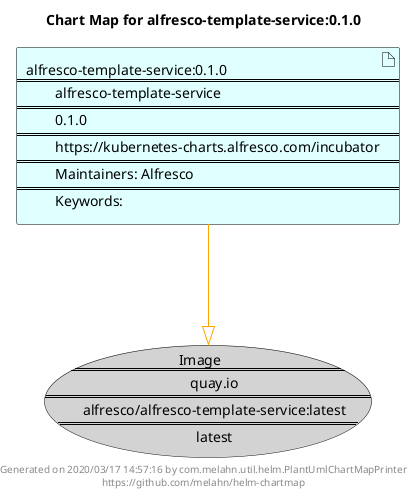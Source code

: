 @startuml
skinparam linetype ortho
skinparam backgroundColor white
skinparam usecaseBorderColor black
skinparam usecaseArrowColor LightSlateGray
skinparam artifactBorderColor black
skinparam artifactArrowColor LightSlateGray

title Chart Map for alfresco-template-service:0.1.0

'There is one referenced Helm Chart
artifact "alfresco-template-service:0.1.0\n====\n\talfresco-template-service\n====\n\t0.1.0\n====\n\thttps://kubernetes-charts.alfresco.com/incubator\n====\n\tMaintainers: Alfresco\n====\n\tKeywords: " as alfresco_template_service_0_1_0 #LightCyan

'There is one referenced Docker Image
usecase "Image\n====\n\tquay.io\n====\n\talfresco/alfresco-template-service:latest\n====\n\tlatest" as quay_io_alfresco_alfresco_template_service_latest #LightGrey

'Chart Dependencies
alfresco_template_service_0_1_0--[#orange]-|>quay_io_alfresco_alfresco_template_service_latest

center footer Generated on 2020/03/17 14:57:16 by com.melahn.util.helm.PlantUmlChartMapPrinter\nhttps://github.com/melahn/helm-chartmap
@enduml
